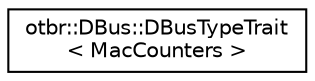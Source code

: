 digraph "Graphical Class Hierarchy"
{
  edge [fontname="Helvetica",fontsize="10",labelfontname="Helvetica",labelfontsize="10"];
  node [fontname="Helvetica",fontsize="10",shape=record];
  rankdir="LR";
  Node0 [label="otbr::DBus::DBusTypeTrait\l\< MacCounters \>",height=0.2,width=0.4,color="black", fillcolor="white", style="filled",URL="$d8/d87/structotbr_1_1DBus_1_1DBusTypeTrait_3_01MacCounters_01_4.html"];
}
